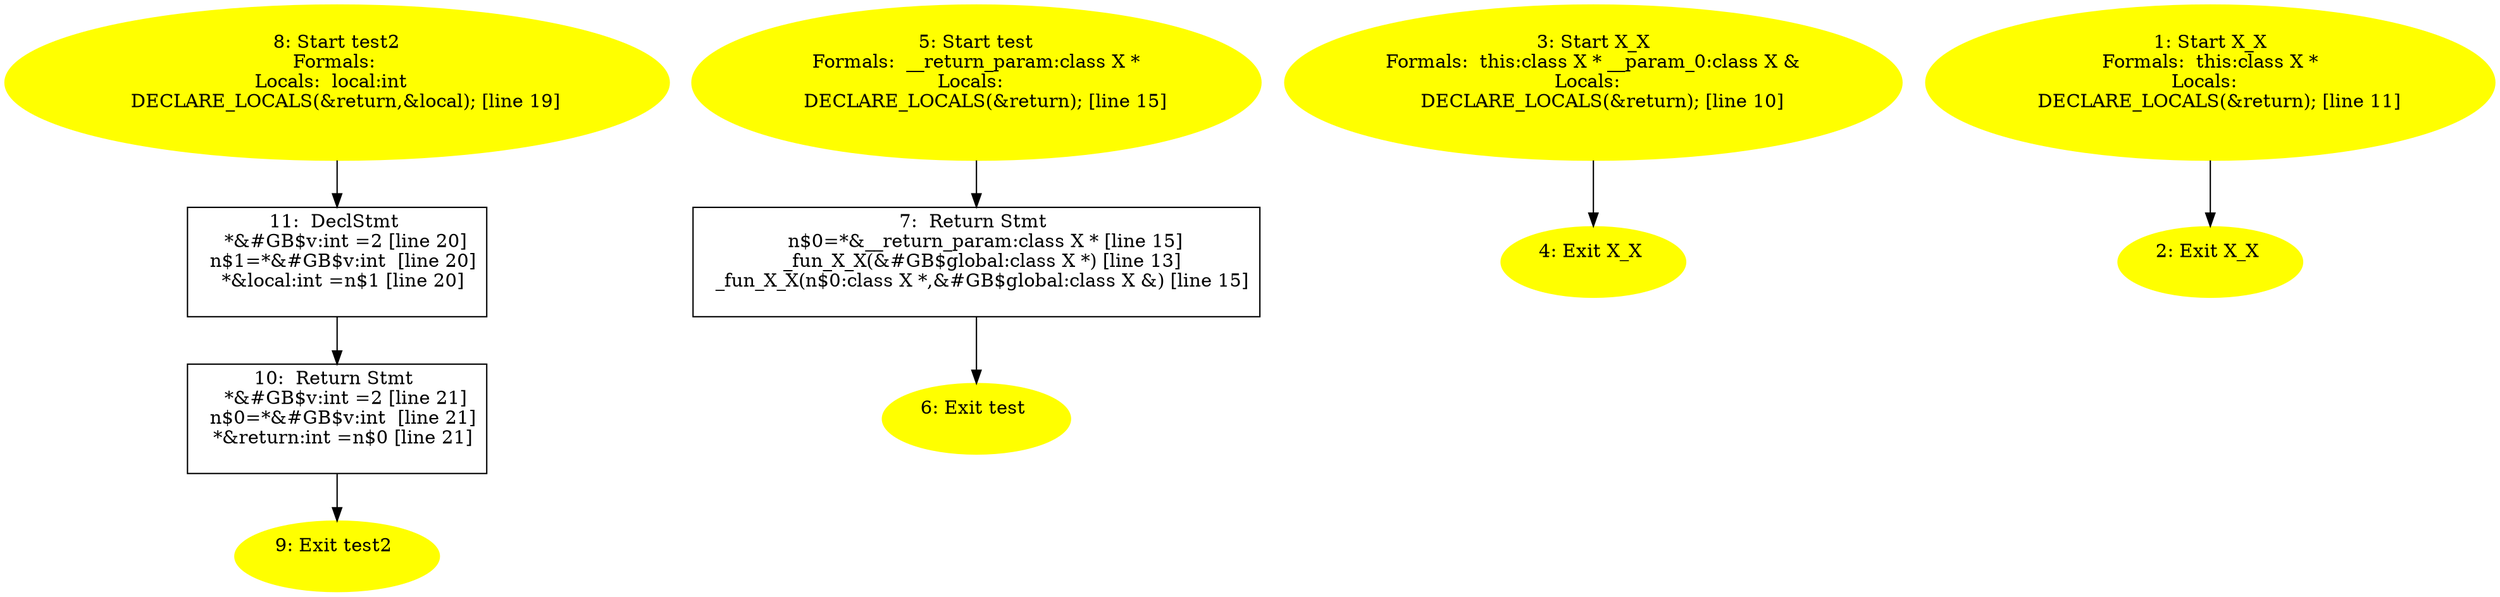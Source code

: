/* @generated */
digraph iCFG {
11 [label="11:  DeclStmt \n   *&#GB$v:int =2 [line 20]\n  n$1=*&#GB$v:int  [line 20]\n  *&local:int =n$1 [line 20]\n " shape="box"]
	

	 11 -> 10 ;
10 [label="10:  Return Stmt \n   *&#GB$v:int =2 [line 21]\n  n$0=*&#GB$v:int  [line 21]\n  *&return:int =n$0 [line 21]\n " shape="box"]
	

	 10 -> 9 ;
9 [label="9: Exit test2 \n  " color=yellow style=filled]
	

8 [label="8: Start test2\nFormals: \nLocals:  local:int  \n   DECLARE_LOCALS(&return,&local); [line 19]\n " color=yellow style=filled]
	

	 8 -> 11 ;
7 [label="7:  Return Stmt \n   n$0=*&__return_param:class X * [line 15]\n  _fun_X_X(&#GB$global:class X *) [line 13]\n  _fun_X_X(n$0:class X *,&#GB$global:class X &) [line 15]\n " shape="box"]
	

	 7 -> 6 ;
6 [label="6: Exit test \n  " color=yellow style=filled]
	

5 [label="5: Start test\nFormals:  __return_param:class X *\nLocals:  \n   DECLARE_LOCALS(&return); [line 15]\n " color=yellow style=filled]
	

	 5 -> 7 ;
4 [label="4: Exit X_X \n  " color=yellow style=filled]
	

3 [label="3: Start X_X\nFormals:  this:class X * __param_0:class X &\nLocals:  \n   DECLARE_LOCALS(&return); [line 10]\n " color=yellow style=filled]
	

	 3 -> 4 ;
2 [label="2: Exit X_X \n  " color=yellow style=filled]
	

1 [label="1: Start X_X\nFormals:  this:class X *\nLocals:  \n   DECLARE_LOCALS(&return); [line 11]\n " color=yellow style=filled]
	

	 1 -> 2 ;
}
